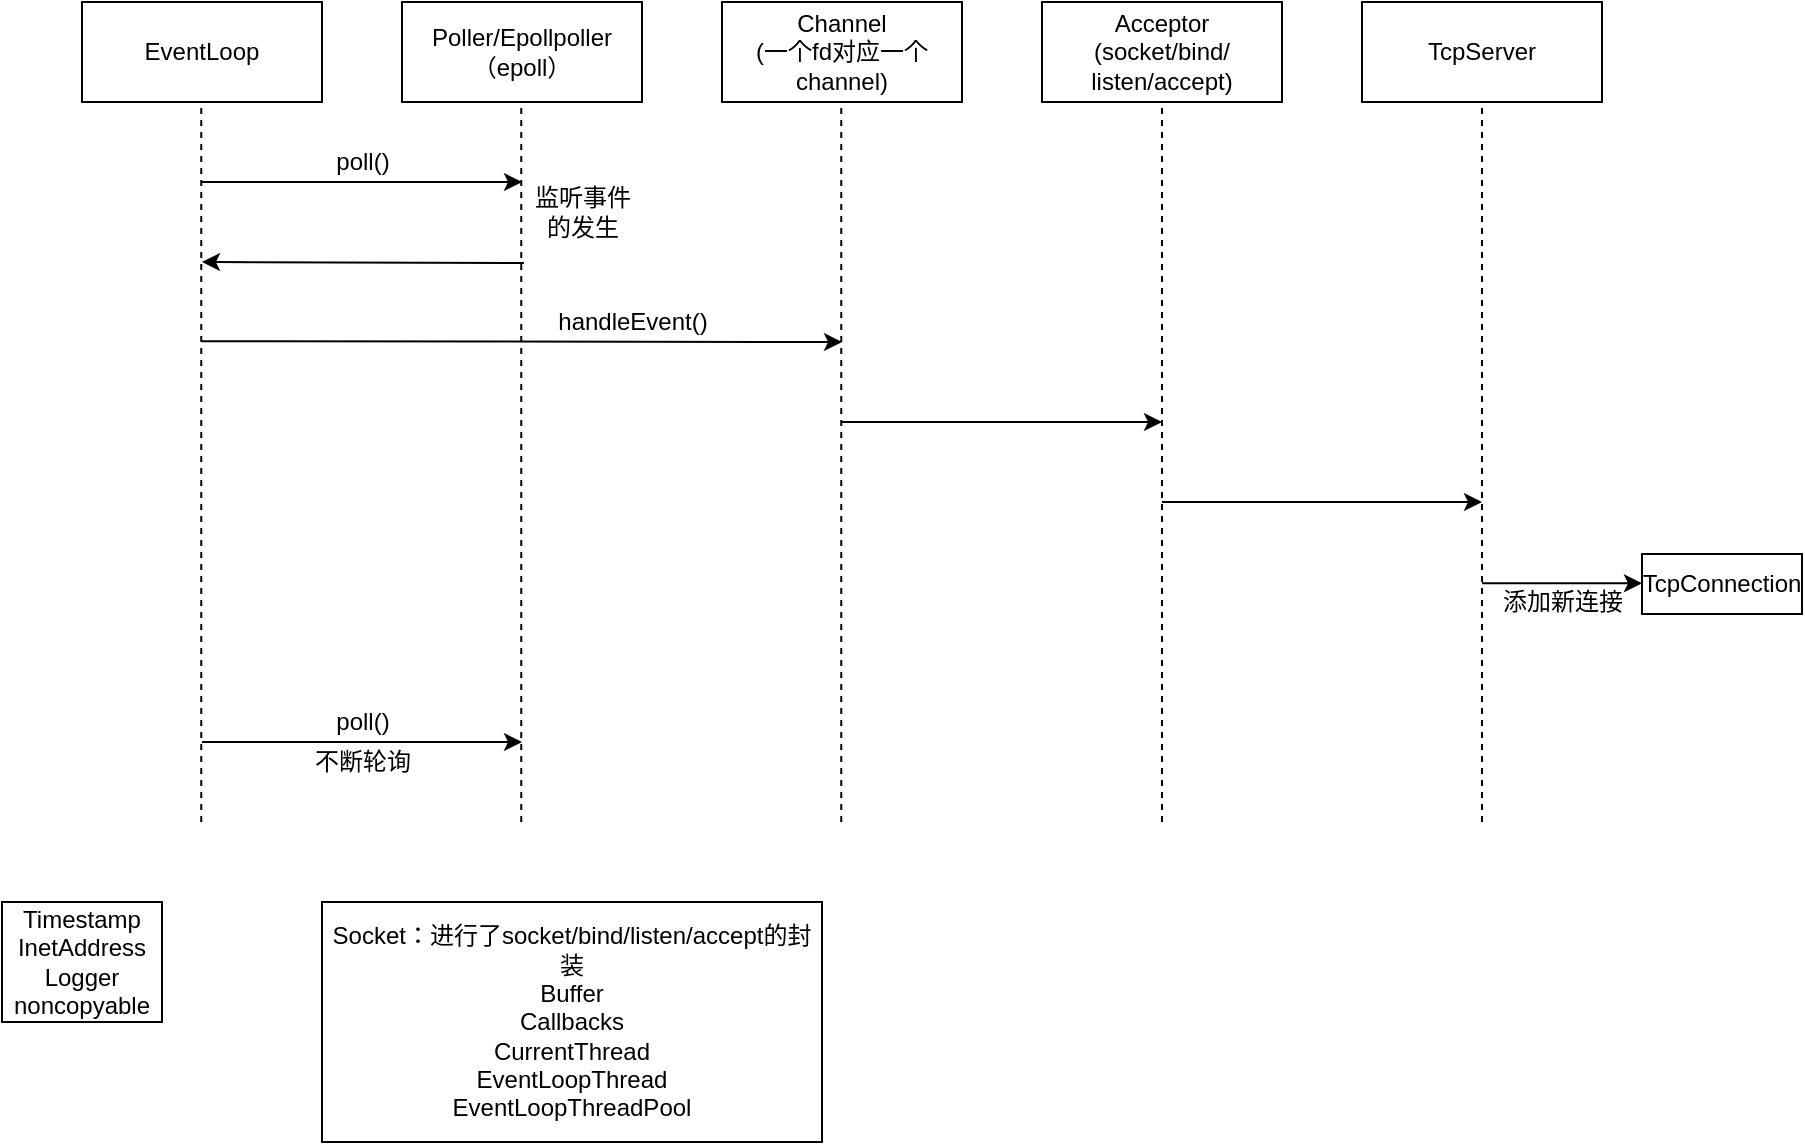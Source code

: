 <mxfile version="16.5.2" type="github">
  <diagram id="Dj5IQC7-7TMW4ebiaRUy" name="Page-1">
    <mxGraphModel dx="1053" dy="559" grid="1" gridSize="10" guides="1" tooltips="1" connect="1" arrows="1" fold="1" page="1" pageScale="1" pageWidth="827" pageHeight="1169" math="0" shadow="0">
      <root>
        <mxCell id="0" />
        <mxCell id="1" parent="0" />
        <mxCell id="1-TE-ElDCBIfOnYAz5QD-1" value="EventLoop" style="rounded=0;whiteSpace=wrap;html=1;" vertex="1" parent="1">
          <mxGeometry x="40" y="30" width="120" height="50" as="geometry" />
        </mxCell>
        <mxCell id="1-TE-ElDCBIfOnYAz5QD-2" value="Poller/Epollpoller（epoll）" style="rounded=0;whiteSpace=wrap;html=1;" vertex="1" parent="1">
          <mxGeometry x="200" y="30" width="120" height="50" as="geometry" />
        </mxCell>
        <mxCell id="1-TE-ElDCBIfOnYAz5QD-3" value="Channel&lt;br&gt;(一个fd对应一个channel)" style="rounded=0;whiteSpace=wrap;html=1;" vertex="1" parent="1">
          <mxGeometry x="360" y="30" width="120" height="50" as="geometry" />
        </mxCell>
        <mxCell id="1-TE-ElDCBIfOnYAz5QD-6" value="" style="endArrow=none;dashed=1;html=1;rounded=0;entryX=0.5;entryY=1;entryDx=0;entryDy=0;" edge="1" parent="1">
          <mxGeometry width="50" height="50" relative="1" as="geometry">
            <mxPoint x="419.63" y="440" as="sourcePoint" />
            <mxPoint x="419.63" y="80" as="targetPoint" />
          </mxGeometry>
        </mxCell>
        <mxCell id="1-TE-ElDCBIfOnYAz5QD-7" value="" style="endArrow=none;dashed=1;html=1;rounded=0;entryX=0.5;entryY=1;entryDx=0;entryDy=0;" edge="1" parent="1">
          <mxGeometry width="50" height="50" relative="1" as="geometry">
            <mxPoint x="99.63" y="440" as="sourcePoint" />
            <mxPoint x="99.63" y="80" as="targetPoint" />
          </mxGeometry>
        </mxCell>
        <mxCell id="1-TE-ElDCBIfOnYAz5QD-8" value="" style="endArrow=none;dashed=1;html=1;rounded=0;entryX=0.5;entryY=1;entryDx=0;entryDy=0;" edge="1" parent="1">
          <mxGeometry width="50" height="50" relative="1" as="geometry">
            <mxPoint x="259.63" y="440" as="sourcePoint" />
            <mxPoint x="259.63" y="80" as="targetPoint" />
          </mxGeometry>
        </mxCell>
        <mxCell id="1-TE-ElDCBIfOnYAz5QD-9" value="" style="endArrow=classic;html=1;rounded=0;" edge="1" parent="1">
          <mxGeometry width="50" height="50" relative="1" as="geometry">
            <mxPoint x="100" y="120" as="sourcePoint" />
            <mxPoint x="260" y="120" as="targetPoint" />
          </mxGeometry>
        </mxCell>
        <mxCell id="1-TE-ElDCBIfOnYAz5QD-10" value="poll()" style="text;html=1;resizable=0;autosize=1;align=center;verticalAlign=middle;points=[];fillColor=none;strokeColor=none;rounded=0;" vertex="1" parent="1">
          <mxGeometry x="160" y="100" width="40" height="20" as="geometry" />
        </mxCell>
        <mxCell id="1-TE-ElDCBIfOnYAz5QD-15" value="" style="endArrow=classic;html=1;rounded=0;" edge="1" parent="1">
          <mxGeometry width="50" height="50" relative="1" as="geometry">
            <mxPoint x="261" y="160.5" as="sourcePoint" />
            <mxPoint x="100" y="160" as="targetPoint" />
          </mxGeometry>
        </mxCell>
        <mxCell id="1-TE-ElDCBIfOnYAz5QD-16" value="" style="endArrow=classic;html=1;rounded=0;" edge="1" parent="1">
          <mxGeometry width="50" height="50" relative="1" as="geometry">
            <mxPoint x="100" y="199.63" as="sourcePoint" />
            <mxPoint x="420" y="200" as="targetPoint" />
          </mxGeometry>
        </mxCell>
        <mxCell id="1-TE-ElDCBIfOnYAz5QD-17" value="Acceptor&lt;br&gt;(socket/bind/&lt;br&gt;listen/accept)" style="rounded=0;whiteSpace=wrap;html=1;" vertex="1" parent="1">
          <mxGeometry x="520" y="30" width="120" height="50" as="geometry" />
        </mxCell>
        <mxCell id="1-TE-ElDCBIfOnYAz5QD-18" value="" style="endArrow=classic;html=1;rounded=0;" edge="1" parent="1">
          <mxGeometry width="50" height="50" relative="1" as="geometry">
            <mxPoint x="420" y="240" as="sourcePoint" />
            <mxPoint x="580" y="240" as="targetPoint" />
          </mxGeometry>
        </mxCell>
        <mxCell id="1-TE-ElDCBIfOnYAz5QD-19" value="" style="endArrow=none;dashed=1;html=1;rounded=0;entryX=0.5;entryY=1;entryDx=0;entryDy=0;" edge="1" parent="1">
          <mxGeometry width="50" height="50" relative="1" as="geometry">
            <mxPoint x="580.0" y="440" as="sourcePoint" />
            <mxPoint x="580.0" y="80" as="targetPoint" />
          </mxGeometry>
        </mxCell>
        <mxCell id="1-TE-ElDCBIfOnYAz5QD-20" value="TcpServer" style="rounded=0;whiteSpace=wrap;html=1;" vertex="1" parent="1">
          <mxGeometry x="680" y="30" width="120" height="50" as="geometry" />
        </mxCell>
        <mxCell id="1-TE-ElDCBIfOnYAz5QD-21" value="" style="endArrow=none;dashed=1;html=1;rounded=0;entryX=0.5;entryY=1;entryDx=0;entryDy=0;" edge="1" parent="1">
          <mxGeometry width="50" height="50" relative="1" as="geometry">
            <mxPoint x="740.0" y="440" as="sourcePoint" />
            <mxPoint x="740.0" y="80" as="targetPoint" />
          </mxGeometry>
        </mxCell>
        <mxCell id="1-TE-ElDCBIfOnYAz5QD-22" value="监听事件&lt;br&gt;的发生" style="text;html=1;resizable=0;autosize=1;align=center;verticalAlign=middle;points=[];fillColor=none;strokeColor=none;rounded=0;" vertex="1" parent="1">
          <mxGeometry x="260" y="120" width="60" height="30" as="geometry" />
        </mxCell>
        <mxCell id="1-TE-ElDCBIfOnYAz5QD-24" value="" style="endArrow=classic;html=1;rounded=0;" edge="1" parent="1">
          <mxGeometry width="50" height="50" relative="1" as="geometry">
            <mxPoint x="100" y="400" as="sourcePoint" />
            <mxPoint x="260" y="400" as="targetPoint" />
          </mxGeometry>
        </mxCell>
        <mxCell id="1-TE-ElDCBIfOnYAz5QD-25" value="poll()" style="text;html=1;resizable=0;autosize=1;align=center;verticalAlign=middle;points=[];fillColor=none;strokeColor=none;rounded=0;" vertex="1" parent="1">
          <mxGeometry x="160" y="380" width="40" height="20" as="geometry" />
        </mxCell>
        <mxCell id="1-TE-ElDCBIfOnYAz5QD-28" value="不断轮询" style="text;html=1;resizable=0;autosize=1;align=center;verticalAlign=middle;points=[];fillColor=none;strokeColor=none;rounded=0;" vertex="1" parent="1">
          <mxGeometry x="150" y="400" width="60" height="20" as="geometry" />
        </mxCell>
        <mxCell id="1-TE-ElDCBIfOnYAz5QD-29" value="" style="endArrow=classic;html=1;rounded=0;" edge="1" parent="1">
          <mxGeometry width="50" height="50" relative="1" as="geometry">
            <mxPoint x="580" y="280" as="sourcePoint" />
            <mxPoint x="740" y="280" as="targetPoint" />
          </mxGeometry>
        </mxCell>
        <mxCell id="1-TE-ElDCBIfOnYAz5QD-30" value="" style="endArrow=classic;html=1;rounded=0;" edge="1" parent="1">
          <mxGeometry width="50" height="50" relative="1" as="geometry">
            <mxPoint x="740" y="320.63" as="sourcePoint" />
            <mxPoint x="820" y="320.63" as="targetPoint" />
          </mxGeometry>
        </mxCell>
        <mxCell id="1-TE-ElDCBIfOnYAz5QD-31" value="TcpConnection" style="rounded=0;whiteSpace=wrap;html=1;" vertex="1" parent="1">
          <mxGeometry x="820" y="306" width="80" height="30" as="geometry" />
        </mxCell>
        <mxCell id="1-TE-ElDCBIfOnYAz5QD-33" value="添加新连接" style="text;html=1;resizable=0;autosize=1;align=center;verticalAlign=middle;points=[];fillColor=none;strokeColor=none;rounded=0;" vertex="1" parent="1">
          <mxGeometry x="740" y="320" width="80" height="20" as="geometry" />
        </mxCell>
        <mxCell id="1-TE-ElDCBIfOnYAz5QD-35" value="Timestamp&lt;br&gt;InetAddress&lt;br&gt;Logger&lt;br&gt;noncopyable" style="rounded=0;whiteSpace=wrap;html=1;" vertex="1" parent="1">
          <mxGeometry y="480" width="80" height="60" as="geometry" />
        </mxCell>
        <mxCell id="1-TE-ElDCBIfOnYAz5QD-36" value="handleEvent()" style="text;html=1;resizable=0;autosize=1;align=center;verticalAlign=middle;points=[];fillColor=none;strokeColor=none;rounded=0;" vertex="1" parent="1">
          <mxGeometry x="270" y="180" width="90" height="20" as="geometry" />
        </mxCell>
        <mxCell id="1-TE-ElDCBIfOnYAz5QD-38" value="Socket：进行了socket/bind/listen/accept的封装&lt;br&gt;Buffer&lt;br&gt;Callbacks&lt;br&gt;CurrentThread&lt;br&gt;EventLoopThread&lt;br&gt;EventLoopThreadPool" style="rounded=0;whiteSpace=wrap;html=1;" vertex="1" parent="1">
          <mxGeometry x="160" y="480" width="250" height="120" as="geometry" />
        </mxCell>
      </root>
    </mxGraphModel>
  </diagram>
</mxfile>

